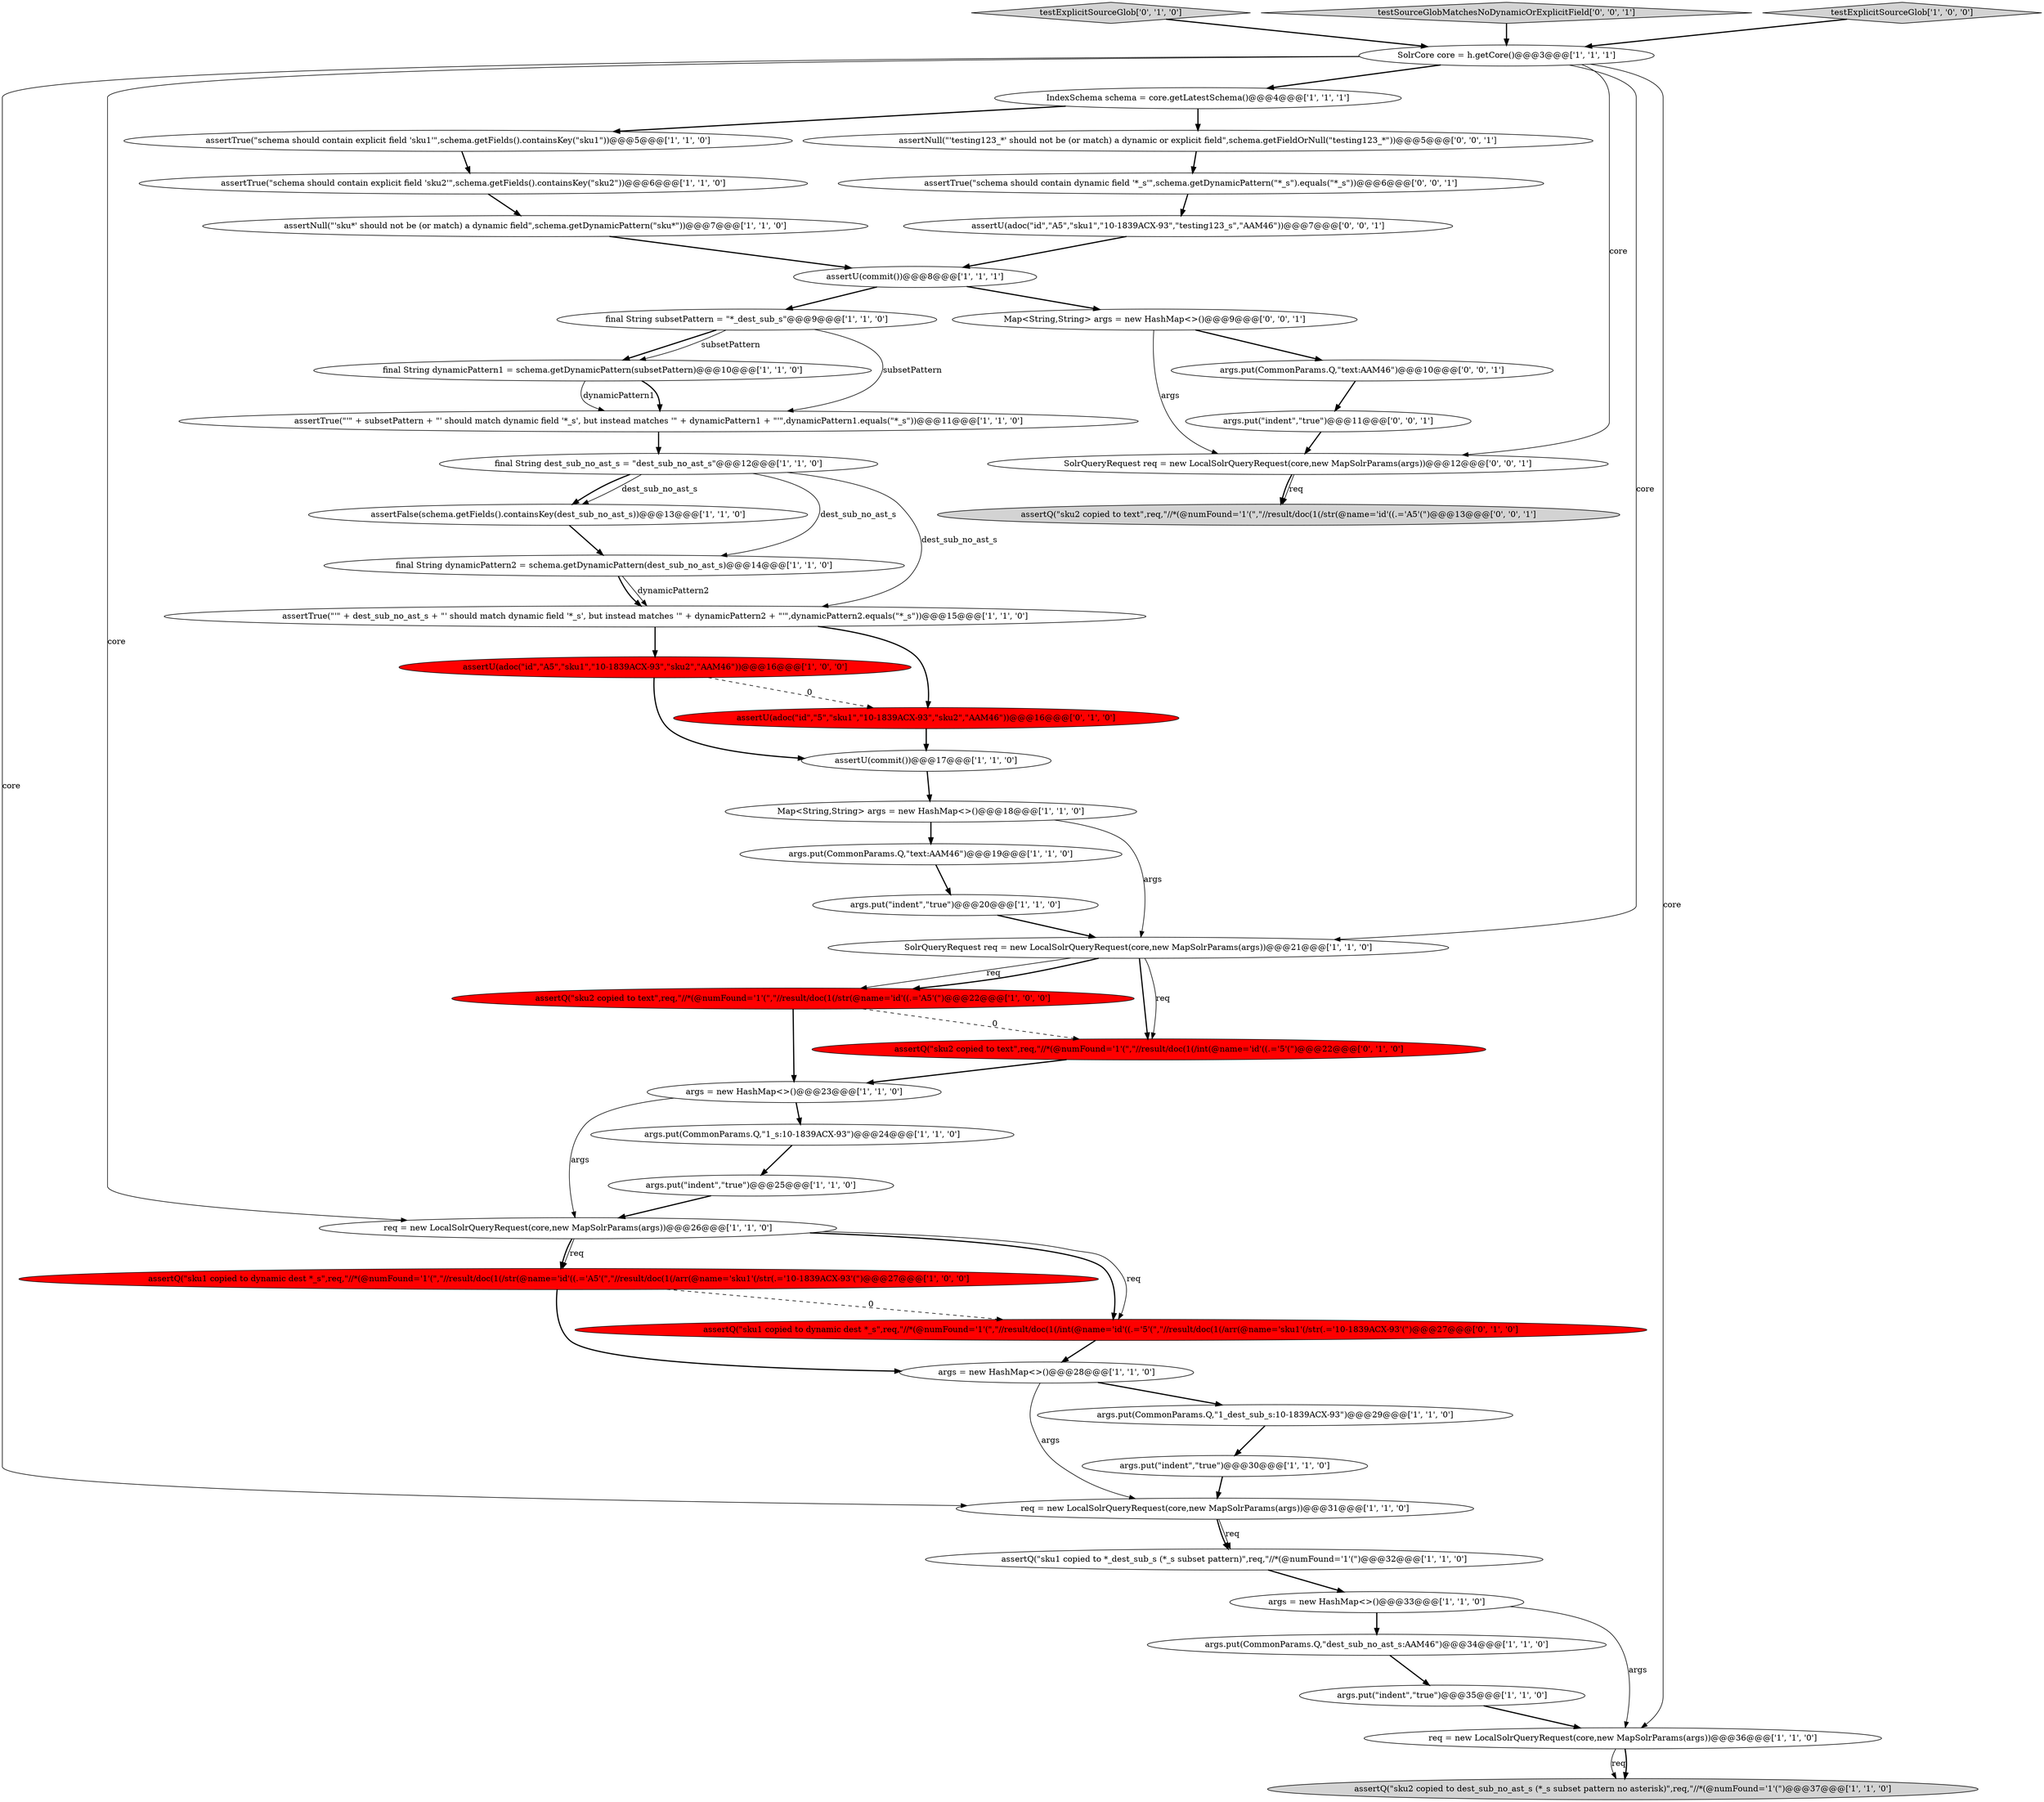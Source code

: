 digraph {
16 [style = filled, label = "assertU(adoc(\"id\",\"A5\",\"sku1\",\"10-1839ACX-93\",\"sku2\",\"AAM46\"))@@@16@@@['1', '0', '0']", fillcolor = red, shape = ellipse image = "AAA1AAABBB1BBB"];
9 [style = filled, label = "assertQ(\"sku2 copied to dest_sub_no_ast_s (*_s subset pattern no asterisk)\",req,\"//*(@numFound='1'(\")@@@37@@@['1', '1', '0']", fillcolor = lightgray, shape = ellipse image = "AAA0AAABBB1BBB"];
29 [style = filled, label = "assertTrue(\"'\" + dest_sub_no_ast_s + \"' should match dynamic field '*_s', but instead matches '\" + dynamicPattern2 + \"'\",dynamicPattern2.equals(\"*_s\"))@@@15@@@['1', '1', '0']", fillcolor = white, shape = ellipse image = "AAA0AAABBB1BBB"];
39 [style = filled, label = "testExplicitSourceGlob['0', '1', '0']", fillcolor = lightgray, shape = diamond image = "AAA0AAABBB2BBB"];
24 [style = filled, label = "assertQ(\"sku2 copied to text\",req,\"//*(@numFound='1'(\",\"//result/doc(1(/str(@name='id'((.='A5'(\")@@@22@@@['1', '0', '0']", fillcolor = red, shape = ellipse image = "AAA1AAABBB1BBB"];
35 [style = filled, label = "args = new HashMap<>()@@@23@@@['1', '1', '0']", fillcolor = white, shape = ellipse image = "AAA0AAABBB1BBB"];
12 [style = filled, label = "assertU(commit())@@@17@@@['1', '1', '0']", fillcolor = white, shape = ellipse image = "AAA0AAABBB1BBB"];
30 [style = filled, label = "req = new LocalSolrQueryRequest(core,new MapSolrParams(args))@@@26@@@['1', '1', '0']", fillcolor = white, shape = ellipse image = "AAA0AAABBB1BBB"];
37 [style = filled, label = "assertQ(\"sku1 copied to dynamic dest *_s\",req,\"//*(@numFound='1'(\",\"//result/doc(1(/int(@name='id'((.='5'(\",\"//result/doc(1(/arr(@name='sku1'(/str(.='10-1839ACX-93'(\")@@@27@@@['0', '1', '0']", fillcolor = red, shape = ellipse image = "AAA1AAABBB2BBB"];
48 [style = filled, label = "assertQ(\"sku2 copied to text\",req,\"//*(@numFound='1'(\",\"//result/doc(1(/str(@name='id'((.='A5'(\")@@@13@@@['0', '0', '1']", fillcolor = lightgray, shape = ellipse image = "AAA0AAABBB3BBB"];
31 [style = filled, label = "args.put(\"indent\",\"true\")@@@35@@@['1', '1', '0']", fillcolor = white, shape = ellipse image = "AAA0AAABBB1BBB"];
32 [style = filled, label = "final String dynamicPattern2 = schema.getDynamicPattern(dest_sub_no_ast_s)@@@14@@@['1', '1', '0']", fillcolor = white, shape = ellipse image = "AAA0AAABBB1BBB"];
1 [style = filled, label = "args.put(CommonParams.Q,\"text:AAM46\")@@@19@@@['1', '1', '0']", fillcolor = white, shape = ellipse image = "AAA0AAABBB1BBB"];
13 [style = filled, label = "args.put(\"indent\",\"true\")@@@30@@@['1', '1', '0']", fillcolor = white, shape = ellipse image = "AAA0AAABBB1BBB"];
10 [style = filled, label = "req = new LocalSolrQueryRequest(core,new MapSolrParams(args))@@@36@@@['1', '1', '0']", fillcolor = white, shape = ellipse image = "AAA0AAABBB1BBB"];
14 [style = filled, label = "final String dest_sub_no_ast_s = \"dest_sub_no_ast_s\"@@@12@@@['1', '1', '0']", fillcolor = white, shape = ellipse image = "AAA0AAABBB1BBB"];
23 [style = filled, label = "assertNull(\"'sku*' should not be (or match) a dynamic field\",schema.getDynamicPattern(\"sku*\"))@@@7@@@['1', '1', '0']", fillcolor = white, shape = ellipse image = "AAA0AAABBB1BBB"];
18 [style = filled, label = "Map<String,String> args = new HashMap<>()@@@18@@@['1', '1', '0']", fillcolor = white, shape = ellipse image = "AAA0AAABBB1BBB"];
33 [style = filled, label = "SolrQueryRequest req = new LocalSolrQueryRequest(core,new MapSolrParams(args))@@@21@@@['1', '1', '0']", fillcolor = white, shape = ellipse image = "AAA0AAABBB1BBB"];
4 [style = filled, label = "args = new HashMap<>()@@@28@@@['1', '1', '0']", fillcolor = white, shape = ellipse image = "AAA0AAABBB1BBB"];
11 [style = filled, label = "final String dynamicPattern1 = schema.getDynamicPattern(subsetPattern)@@@10@@@['1', '1', '0']", fillcolor = white, shape = ellipse image = "AAA0AAABBB1BBB"];
22 [style = filled, label = "assertTrue(\"'\" + subsetPattern + \"' should match dynamic field '*_s', but instead matches '\" + dynamicPattern1 + \"'\",dynamicPattern1.equals(\"*_s\"))@@@11@@@['1', '1', '0']", fillcolor = white, shape = ellipse image = "AAA0AAABBB1BBB"];
6 [style = filled, label = "assertQ(\"sku1 copied to *_dest_sub_s (*_s subset pattern)\",req,\"//*(@numFound='1'(\")@@@32@@@['1', '1', '0']", fillcolor = white, shape = ellipse image = "AAA0AAABBB1BBB"];
34 [style = filled, label = "args.put(CommonParams.Q,\"1_s:10-1839ACX-93\")@@@24@@@['1', '1', '0']", fillcolor = white, shape = ellipse image = "AAA0AAABBB1BBB"];
47 [style = filled, label = "assertNull(\"'testing123_*' should not be (or match) a dynamic or explicit field\",schema.getFieldOrNull(\"testing123_*\"))@@@5@@@['0', '0', '1']", fillcolor = white, shape = ellipse image = "AAA0AAABBB3BBB"];
45 [style = filled, label = "SolrQueryRequest req = new LocalSolrQueryRequest(core,new MapSolrParams(args))@@@12@@@['0', '0', '1']", fillcolor = white, shape = ellipse image = "AAA0AAABBB3BBB"];
20 [style = filled, label = "assertFalse(schema.getFields().containsKey(dest_sub_no_ast_s))@@@13@@@['1', '1', '0']", fillcolor = white, shape = ellipse image = "AAA0AAABBB1BBB"];
46 [style = filled, label = "testSourceGlobMatchesNoDynamicOrExplicitField['0', '0', '1']", fillcolor = lightgray, shape = diamond image = "AAA0AAABBB3BBB"];
15 [style = filled, label = "assertTrue(\"schema should contain explicit field 'sku1'\",schema.getFields().containsKey(\"sku1\"))@@@5@@@['1', '1', '0']", fillcolor = white, shape = ellipse image = "AAA0AAABBB1BBB"];
21 [style = filled, label = "assertU(commit())@@@8@@@['1', '1', '1']", fillcolor = white, shape = ellipse image = "AAA0AAABBB1BBB"];
41 [style = filled, label = "assertU(adoc(\"id\",\"A5\",\"sku1\",\"10-1839ACX-93\",\"testing123_s\",\"AAM46\"))@@@7@@@['0', '0', '1']", fillcolor = white, shape = ellipse image = "AAA0AAABBB3BBB"];
42 [style = filled, label = "args.put(CommonParams.Q,\"text:AAM46\")@@@10@@@['0', '0', '1']", fillcolor = white, shape = ellipse image = "AAA0AAABBB3BBB"];
25 [style = filled, label = "SolrCore core = h.getCore()@@@3@@@['1', '1', '1']", fillcolor = white, shape = ellipse image = "AAA0AAABBB1BBB"];
19 [style = filled, label = "args.put(\"indent\",\"true\")@@@20@@@['1', '1', '0']", fillcolor = white, shape = ellipse image = "AAA0AAABBB1BBB"];
2 [style = filled, label = "args.put(CommonParams.Q,\"dest_sub_no_ast_s:AAM46\")@@@34@@@['1', '1', '0']", fillcolor = white, shape = ellipse image = "AAA0AAABBB1BBB"];
26 [style = filled, label = "args.put(CommonParams.Q,\"1_dest_sub_s:10-1839ACX-93\")@@@29@@@['1', '1', '0']", fillcolor = white, shape = ellipse image = "AAA0AAABBB1BBB"];
28 [style = filled, label = "args.put(\"indent\",\"true\")@@@25@@@['1', '1', '0']", fillcolor = white, shape = ellipse image = "AAA0AAABBB1BBB"];
44 [style = filled, label = "args.put(\"indent\",\"true\")@@@11@@@['0', '0', '1']", fillcolor = white, shape = ellipse image = "AAA0AAABBB3BBB"];
3 [style = filled, label = "assertTrue(\"schema should contain explicit field 'sku2'\",schema.getFields().containsKey(\"sku2\"))@@@6@@@['1', '1', '0']", fillcolor = white, shape = ellipse image = "AAA0AAABBB1BBB"];
8 [style = filled, label = "testExplicitSourceGlob['1', '0', '0']", fillcolor = lightgray, shape = diamond image = "AAA0AAABBB1BBB"];
0 [style = filled, label = "req = new LocalSolrQueryRequest(core,new MapSolrParams(args))@@@31@@@['1', '1', '0']", fillcolor = white, shape = ellipse image = "AAA0AAABBB1BBB"];
36 [style = filled, label = "assertQ(\"sku2 copied to text\",req,\"//*(@numFound='1'(\",\"//result/doc(1(/int(@name='id'((.='5'(\")@@@22@@@['0', '1', '0']", fillcolor = red, shape = ellipse image = "AAA1AAABBB2BBB"];
38 [style = filled, label = "assertU(adoc(\"id\",\"5\",\"sku1\",\"10-1839ACX-93\",\"sku2\",\"AAM46\"))@@@16@@@['0', '1', '0']", fillcolor = red, shape = ellipse image = "AAA1AAABBB2BBB"];
43 [style = filled, label = "assertTrue(\"schema should contain dynamic field '*_s'\",schema.getDynamicPattern(\"*_s\").equals(\"*_s\"))@@@6@@@['0', '0', '1']", fillcolor = white, shape = ellipse image = "AAA0AAABBB3BBB"];
40 [style = filled, label = "Map<String,String> args = new HashMap<>()@@@9@@@['0', '0', '1']", fillcolor = white, shape = ellipse image = "AAA0AAABBB3BBB"];
27 [style = filled, label = "assertQ(\"sku1 copied to dynamic dest *_s\",req,\"//*(@numFound='1'(\",\"//result/doc(1(/str(@name='id'((.='A5'(\",\"//result/doc(1(/arr(@name='sku1'(/str(.='10-1839ACX-93'(\")@@@27@@@['1', '0', '0']", fillcolor = red, shape = ellipse image = "AAA1AAABBB1BBB"];
17 [style = filled, label = "args = new HashMap<>()@@@33@@@['1', '1', '0']", fillcolor = white, shape = ellipse image = "AAA0AAABBB1BBB"];
7 [style = filled, label = "final String subsetPattern = \"*_dest_sub_s\"@@@9@@@['1', '1', '0']", fillcolor = white, shape = ellipse image = "AAA0AAABBB1BBB"];
5 [style = filled, label = "IndexSchema schema = core.getLatestSchema()@@@4@@@['1', '1', '1']", fillcolor = white, shape = ellipse image = "AAA0AAABBB1BBB"];
19->33 [style = bold, label=""];
6->17 [style = bold, label=""];
11->22 [style = solid, label="dynamicPattern1"];
16->38 [style = dashed, label="0"];
7->11 [style = bold, label=""];
46->25 [style = bold, label=""];
28->30 [style = bold, label=""];
0->6 [style = bold, label=""];
24->35 [style = bold, label=""];
25->0 [style = solid, label="core"];
7->11 [style = solid, label="subsetPattern"];
25->10 [style = solid, label="core"];
41->21 [style = bold, label=""];
35->30 [style = solid, label="args"];
30->27 [style = bold, label=""];
4->26 [style = bold, label=""];
20->32 [style = bold, label=""];
5->15 [style = bold, label=""];
38->12 [style = bold, label=""];
25->45 [style = solid, label="core"];
47->43 [style = bold, label=""];
18->33 [style = solid, label="args"];
30->37 [style = bold, label=""];
33->24 [style = solid, label="req"];
15->3 [style = bold, label=""];
45->48 [style = bold, label=""];
32->29 [style = solid, label="dynamicPattern2"];
26->13 [style = bold, label=""];
37->4 [style = bold, label=""];
30->37 [style = solid, label="req"];
27->37 [style = dashed, label="0"];
32->29 [style = bold, label=""];
5->47 [style = bold, label=""];
34->28 [style = bold, label=""];
10->9 [style = solid, label="req"];
27->4 [style = bold, label=""];
3->23 [style = bold, label=""];
17->10 [style = solid, label="args"];
42->44 [style = bold, label=""];
14->29 [style = solid, label="dest_sub_no_ast_s"];
17->2 [style = bold, label=""];
23->21 [style = bold, label=""];
18->1 [style = bold, label=""];
7->22 [style = solid, label="subsetPattern"];
31->10 [style = bold, label=""];
33->24 [style = bold, label=""];
25->30 [style = solid, label="core"];
33->36 [style = bold, label=""];
12->18 [style = bold, label=""];
33->36 [style = solid, label="req"];
11->22 [style = bold, label=""];
21->40 [style = bold, label=""];
21->7 [style = bold, label=""];
43->41 [style = bold, label=""];
25->5 [style = bold, label=""];
4->0 [style = solid, label="args"];
29->38 [style = bold, label=""];
10->9 [style = bold, label=""];
0->6 [style = solid, label="req"];
39->25 [style = bold, label=""];
45->48 [style = solid, label="req"];
36->35 [style = bold, label=""];
22->14 [style = bold, label=""];
1->19 [style = bold, label=""];
35->34 [style = bold, label=""];
44->45 [style = bold, label=""];
14->32 [style = solid, label="dest_sub_no_ast_s"];
30->27 [style = solid, label="req"];
29->16 [style = bold, label=""];
16->12 [style = bold, label=""];
8->25 [style = bold, label=""];
40->42 [style = bold, label=""];
25->33 [style = solid, label="core"];
40->45 [style = solid, label="args"];
24->36 [style = dashed, label="0"];
14->20 [style = bold, label=""];
13->0 [style = bold, label=""];
14->20 [style = solid, label="dest_sub_no_ast_s"];
2->31 [style = bold, label=""];
}
